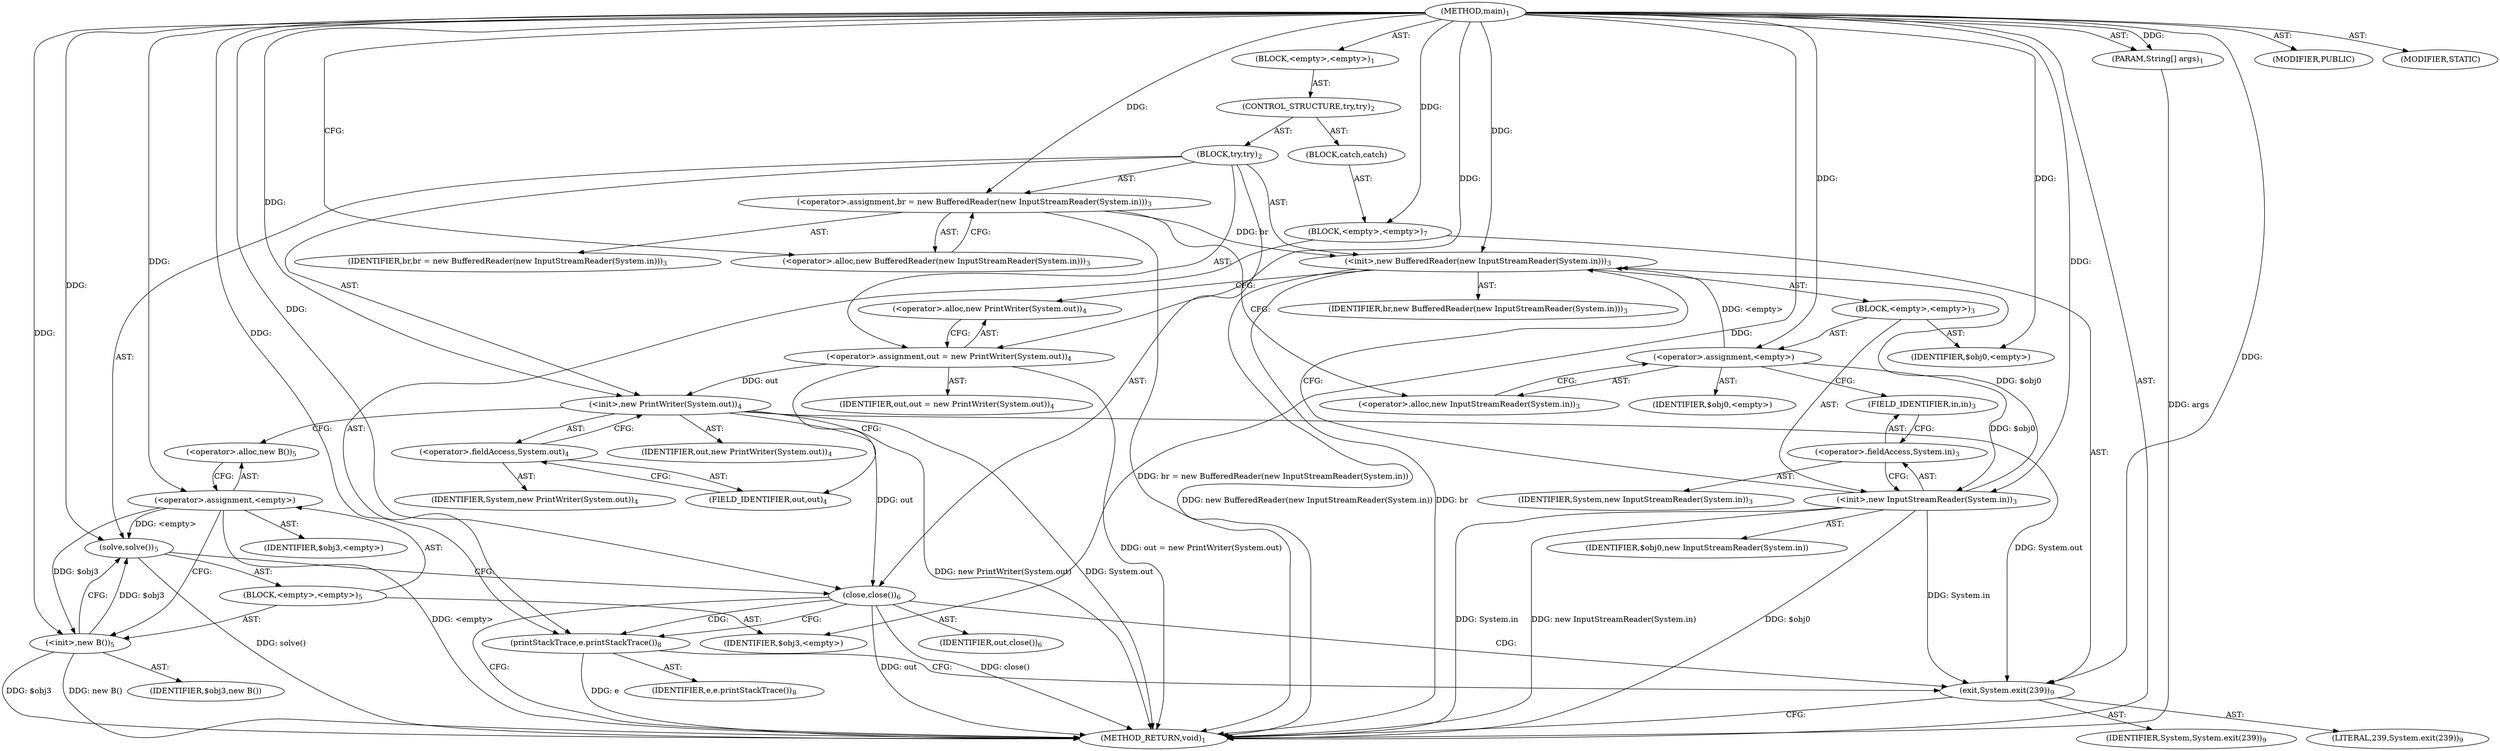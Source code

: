 digraph "main" {  
"17" [label = <(METHOD,main)<SUB>1</SUB>> ]
"18" [label = <(PARAM,String[] args)<SUB>1</SUB>> ]
"19" [label = <(BLOCK,&lt;empty&gt;,&lt;empty&gt;)<SUB>1</SUB>> ]
"20" [label = <(CONTROL_STRUCTURE,try,try)<SUB>2</SUB>> ]
"21" [label = <(BLOCK,try,try)<SUB>2</SUB>> ]
"22" [label = <(&lt;operator&gt;.assignment,br = new BufferedReader(new InputStreamReader(System.in)))<SUB>3</SUB>> ]
"23" [label = <(IDENTIFIER,br,br = new BufferedReader(new InputStreamReader(System.in)))<SUB>3</SUB>> ]
"24" [label = <(&lt;operator&gt;.alloc,new BufferedReader(new InputStreamReader(System.in)))<SUB>3</SUB>> ]
"25" [label = <(&lt;init&gt;,new BufferedReader(new InputStreamReader(System.in)))<SUB>3</SUB>> ]
"26" [label = <(IDENTIFIER,br,new BufferedReader(new InputStreamReader(System.in)))<SUB>3</SUB>> ]
"27" [label = <(BLOCK,&lt;empty&gt;,&lt;empty&gt;)<SUB>3</SUB>> ]
"28" [label = <(&lt;operator&gt;.assignment,&lt;empty&gt;)> ]
"29" [label = <(IDENTIFIER,$obj0,&lt;empty&gt;)> ]
"30" [label = <(&lt;operator&gt;.alloc,new InputStreamReader(System.in))<SUB>3</SUB>> ]
"31" [label = <(&lt;init&gt;,new InputStreamReader(System.in))<SUB>3</SUB>> ]
"32" [label = <(IDENTIFIER,$obj0,new InputStreamReader(System.in))> ]
"33" [label = <(&lt;operator&gt;.fieldAccess,System.in)<SUB>3</SUB>> ]
"34" [label = <(IDENTIFIER,System,new InputStreamReader(System.in))<SUB>3</SUB>> ]
"35" [label = <(FIELD_IDENTIFIER,in,in)<SUB>3</SUB>> ]
"36" [label = <(IDENTIFIER,$obj0,&lt;empty&gt;)> ]
"37" [label = <(&lt;operator&gt;.assignment,out = new PrintWriter(System.out))<SUB>4</SUB>> ]
"38" [label = <(IDENTIFIER,out,out = new PrintWriter(System.out))<SUB>4</SUB>> ]
"39" [label = <(&lt;operator&gt;.alloc,new PrintWriter(System.out))<SUB>4</SUB>> ]
"40" [label = <(&lt;init&gt;,new PrintWriter(System.out))<SUB>4</SUB>> ]
"41" [label = <(IDENTIFIER,out,new PrintWriter(System.out))<SUB>4</SUB>> ]
"42" [label = <(&lt;operator&gt;.fieldAccess,System.out)<SUB>4</SUB>> ]
"43" [label = <(IDENTIFIER,System,new PrintWriter(System.out))<SUB>4</SUB>> ]
"44" [label = <(FIELD_IDENTIFIER,out,out)<SUB>4</SUB>> ]
"45" [label = <(solve,solve())<SUB>5</SUB>> ]
"46" [label = <(BLOCK,&lt;empty&gt;,&lt;empty&gt;)<SUB>5</SUB>> ]
"47" [label = <(&lt;operator&gt;.assignment,&lt;empty&gt;)> ]
"48" [label = <(IDENTIFIER,$obj3,&lt;empty&gt;)> ]
"49" [label = <(&lt;operator&gt;.alloc,new B())<SUB>5</SUB>> ]
"50" [label = <(&lt;init&gt;,new B())<SUB>5</SUB>> ]
"51" [label = <(IDENTIFIER,$obj3,new B())> ]
"52" [label = <(IDENTIFIER,$obj3,&lt;empty&gt;)> ]
"53" [label = <(close,close())<SUB>6</SUB>> ]
"54" [label = <(IDENTIFIER,out,close())<SUB>6</SUB>> ]
"55" [label = <(BLOCK,catch,catch)> ]
"56" [label = <(BLOCK,&lt;empty&gt;,&lt;empty&gt;)<SUB>7</SUB>> ]
"57" [label = <(printStackTrace,e.printStackTrace())<SUB>8</SUB>> ]
"58" [label = <(IDENTIFIER,e,e.printStackTrace())<SUB>8</SUB>> ]
"59" [label = <(exit,System.exit(239))<SUB>9</SUB>> ]
"60" [label = <(IDENTIFIER,System,System.exit(239))<SUB>9</SUB>> ]
"61" [label = <(LITERAL,239,System.exit(239))<SUB>9</SUB>> ]
"62" [label = <(MODIFIER,PUBLIC)> ]
"63" [label = <(MODIFIER,STATIC)> ]
"64" [label = <(METHOD_RETURN,void)<SUB>1</SUB>> ]
  "17" -> "18"  [ label = "AST: "] 
  "17" -> "19"  [ label = "AST: "] 
  "17" -> "62"  [ label = "AST: "] 
  "17" -> "63"  [ label = "AST: "] 
  "17" -> "64"  [ label = "AST: "] 
  "19" -> "20"  [ label = "AST: "] 
  "20" -> "21"  [ label = "AST: "] 
  "20" -> "55"  [ label = "AST: "] 
  "21" -> "22"  [ label = "AST: "] 
  "21" -> "25"  [ label = "AST: "] 
  "21" -> "37"  [ label = "AST: "] 
  "21" -> "40"  [ label = "AST: "] 
  "21" -> "45"  [ label = "AST: "] 
  "21" -> "53"  [ label = "AST: "] 
  "22" -> "23"  [ label = "AST: "] 
  "22" -> "24"  [ label = "AST: "] 
  "25" -> "26"  [ label = "AST: "] 
  "25" -> "27"  [ label = "AST: "] 
  "27" -> "28"  [ label = "AST: "] 
  "27" -> "31"  [ label = "AST: "] 
  "27" -> "36"  [ label = "AST: "] 
  "28" -> "29"  [ label = "AST: "] 
  "28" -> "30"  [ label = "AST: "] 
  "31" -> "32"  [ label = "AST: "] 
  "31" -> "33"  [ label = "AST: "] 
  "33" -> "34"  [ label = "AST: "] 
  "33" -> "35"  [ label = "AST: "] 
  "37" -> "38"  [ label = "AST: "] 
  "37" -> "39"  [ label = "AST: "] 
  "40" -> "41"  [ label = "AST: "] 
  "40" -> "42"  [ label = "AST: "] 
  "42" -> "43"  [ label = "AST: "] 
  "42" -> "44"  [ label = "AST: "] 
  "45" -> "46"  [ label = "AST: "] 
  "46" -> "47"  [ label = "AST: "] 
  "46" -> "50"  [ label = "AST: "] 
  "46" -> "52"  [ label = "AST: "] 
  "47" -> "48"  [ label = "AST: "] 
  "47" -> "49"  [ label = "AST: "] 
  "50" -> "51"  [ label = "AST: "] 
  "53" -> "54"  [ label = "AST: "] 
  "55" -> "56"  [ label = "AST: "] 
  "56" -> "57"  [ label = "AST: "] 
  "56" -> "59"  [ label = "AST: "] 
  "57" -> "58"  [ label = "AST: "] 
  "59" -> "60"  [ label = "AST: "] 
  "59" -> "61"  [ label = "AST: "] 
  "22" -> "30"  [ label = "CFG: "] 
  "25" -> "39"  [ label = "CFG: "] 
  "37" -> "44"  [ label = "CFG: "] 
  "40" -> "49"  [ label = "CFG: "] 
  "45" -> "53"  [ label = "CFG: "] 
  "53" -> "64"  [ label = "CFG: "] 
  "53" -> "57"  [ label = "CFG: "] 
  "24" -> "22"  [ label = "CFG: "] 
  "39" -> "37"  [ label = "CFG: "] 
  "42" -> "40"  [ label = "CFG: "] 
  "57" -> "59"  [ label = "CFG: "] 
  "59" -> "64"  [ label = "CFG: "] 
  "28" -> "35"  [ label = "CFG: "] 
  "31" -> "25"  [ label = "CFG: "] 
  "44" -> "42"  [ label = "CFG: "] 
  "47" -> "50"  [ label = "CFG: "] 
  "50" -> "45"  [ label = "CFG: "] 
  "30" -> "28"  [ label = "CFG: "] 
  "33" -> "31"  [ label = "CFG: "] 
  "49" -> "47"  [ label = "CFG: "] 
  "35" -> "33"  [ label = "CFG: "] 
  "17" -> "24"  [ label = "CFG: "] 
  "18" -> "64"  [ label = "DDG: args"] 
  "22" -> "64"  [ label = "DDG: br = new BufferedReader(new InputStreamReader(System.in))"] 
  "25" -> "64"  [ label = "DDG: br"] 
  "31" -> "64"  [ label = "DDG: $obj0"] 
  "31" -> "64"  [ label = "DDG: System.in"] 
  "31" -> "64"  [ label = "DDG: new InputStreamReader(System.in)"] 
  "25" -> "64"  [ label = "DDG: new BufferedReader(new InputStreamReader(System.in))"] 
  "37" -> "64"  [ label = "DDG: out = new PrintWriter(System.out)"] 
  "40" -> "64"  [ label = "DDG: System.out"] 
  "40" -> "64"  [ label = "DDG: new PrintWriter(System.out)"] 
  "47" -> "64"  [ label = "DDG: &lt;empty&gt;"] 
  "50" -> "64"  [ label = "DDG: $obj3"] 
  "50" -> "64"  [ label = "DDG: new B()"] 
  "45" -> "64"  [ label = "DDG: solve()"] 
  "53" -> "64"  [ label = "DDG: out"] 
  "53" -> "64"  [ label = "DDG: close()"] 
  "57" -> "64"  [ label = "DDG: e"] 
  "17" -> "18"  [ label = "DDG: "] 
  "17" -> "22"  [ label = "DDG: "] 
  "17" -> "37"  [ label = "DDG: "] 
  "17" -> "56"  [ label = "DDG: "] 
  "22" -> "25"  [ label = "DDG: br"] 
  "17" -> "25"  [ label = "DDG: "] 
  "28" -> "25"  [ label = "DDG: &lt;empty&gt;"] 
  "31" -> "25"  [ label = "DDG: $obj0"] 
  "37" -> "40"  [ label = "DDG: out"] 
  "17" -> "40"  [ label = "DDG: "] 
  "47" -> "45"  [ label = "DDG: &lt;empty&gt;"] 
  "50" -> "45"  [ label = "DDG: $obj3"] 
  "17" -> "45"  [ label = "DDG: "] 
  "40" -> "53"  [ label = "DDG: out"] 
  "17" -> "53"  [ label = "DDG: "] 
  "17" -> "28"  [ label = "DDG: "] 
  "17" -> "36"  [ label = "DDG: "] 
  "17" -> "47"  [ label = "DDG: "] 
  "17" -> "52"  [ label = "DDG: "] 
  "17" -> "57"  [ label = "DDG: "] 
  "31" -> "59"  [ label = "DDG: System.in"] 
  "40" -> "59"  [ label = "DDG: System.out"] 
  "17" -> "59"  [ label = "DDG: "] 
  "28" -> "31"  [ label = "DDG: $obj0"] 
  "17" -> "31"  [ label = "DDG: "] 
  "47" -> "50"  [ label = "DDG: $obj3"] 
  "17" -> "50"  [ label = "DDG: "] 
  "53" -> "59"  [ label = "CDG: "] 
  "53" -> "57"  [ label = "CDG: "] 
}
